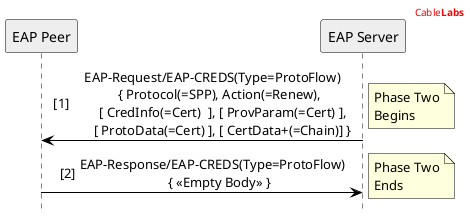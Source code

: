 
@startuml

'' header information
header
<font color="red">Cable<b>Labs</b></font>
endheader

'' Use this to hide the foot boxes
hide footbox

skinparam sequenceMessageAlign center
skinparam NoteBorderColor black
'' skinparam BackgroundColor #ddd

skinparam sequence {
	borderColor black
	ArrowColor black
	ActorBorderColor black
	ParticipantBorderColor black
	LifeLineBorderColor black
	LifeLineBackgroundColor white
}

'' Participants Declaration
Participant "EAP Peer" as P #eee
Participant "EAP Server" as S #eee

autonumber 1 "[##]"

S->P: EAP-Request/EAP-CREDS(Type=ProtoFlow)\n    { Protocol(=SPP), Action(=Renew),\n      [ CredInfo(=Cert)  ], [ ProvParam(=Cert) ],\n      [ ProtoData(=Cert) ], [ CertData+(=Chain)] }
note right: Phase Two\nBegins

P->S: EAP-Response/EAP-CREDS(Type=ProtoFlow)\n    { << Empty Body >> }
note right: Phase Two\nEnds


@enduml
